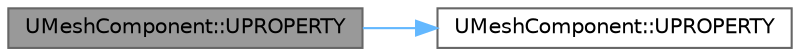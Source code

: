digraph "UMeshComponent::UPROPERTY"
{
 // INTERACTIVE_SVG=YES
 // LATEX_PDF_SIZE
  bgcolor="transparent";
  edge [fontname=Helvetica,fontsize=10,labelfontname=Helvetica,labelfontsize=10];
  node [fontname=Helvetica,fontsize=10,shape=box,height=0.2,width=0.4];
  rankdir="LR";
  Node1 [id="Node000001",label="UMeshComponent::UPROPERTY",height=0.2,width=0.4,color="gray40", fillcolor="grey60", style="filled", fontcolor="black",tooltip="Translucent material to blend on top of this mesh."];
  Node1 -> Node2 [id="edge1_Node000001_Node000002",color="steelblue1",style="solid",tooltip=" "];
  Node2 [id="Node000002",label="UMeshComponent::UPROPERTY",height=0.2,width=0.4,color="grey40", fillcolor="white", style="filled",URL="$d6/d74/classUMeshComponent.html#a2e59b2520af559df0d6e3d7f3b6f9c14",tooltip="Translucent material to blend on top of this mesh."];
}
